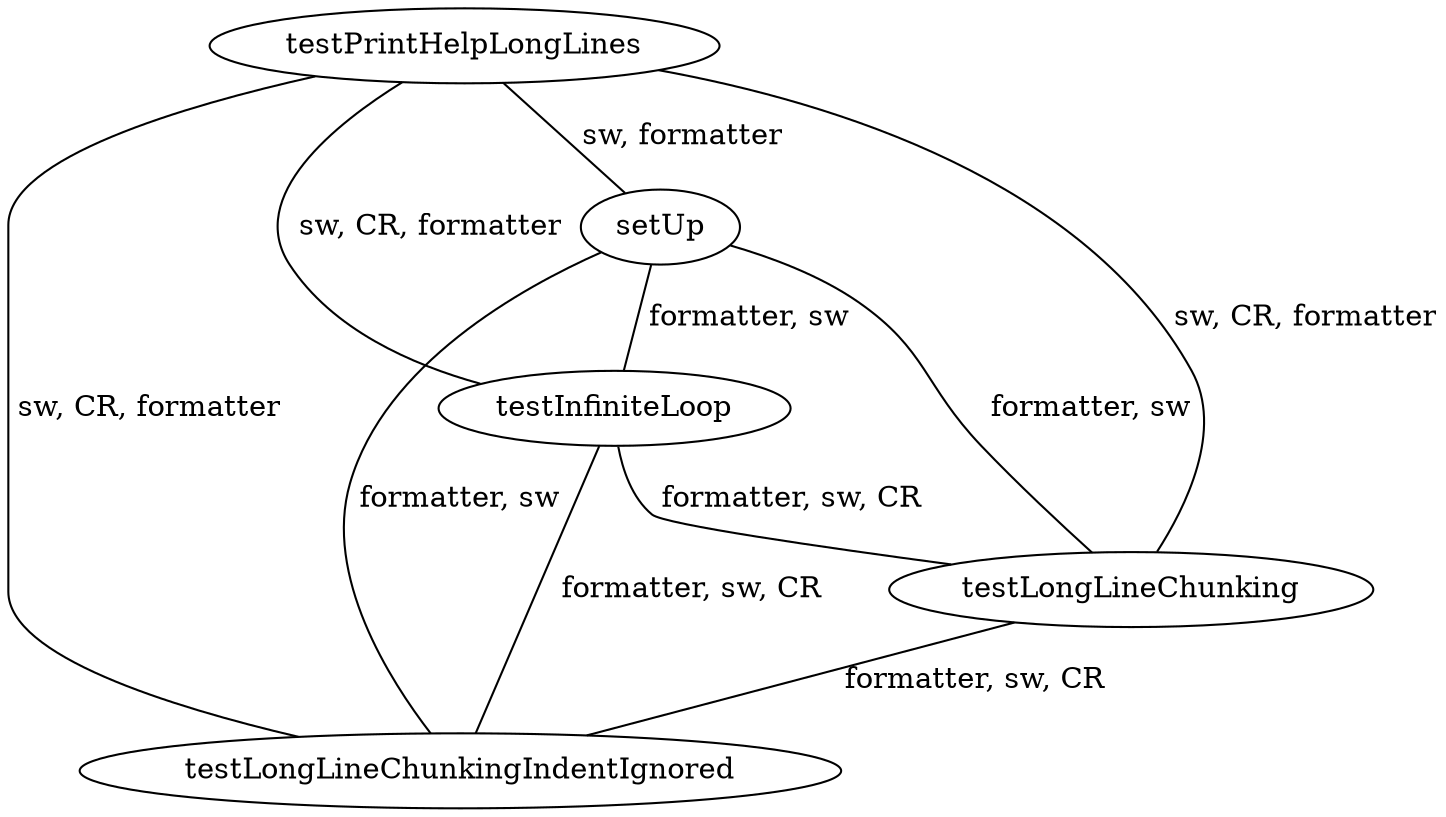 digraph G {
testPrintHelpLongLines;
setUp;
testInfiniteLoop;
testLongLineChunking;
testLongLineChunkingIndentIgnored;
testPrintHelpLongLines -> setUp [label=" sw, formatter", dir=none];
testPrintHelpLongLines -> testInfiniteLoop [label=" sw, CR, formatter", dir=none];
testPrintHelpLongLines -> testLongLineChunking [label=" sw, CR, formatter", dir=none];
testPrintHelpLongLines -> testLongLineChunkingIndentIgnored [label=" sw, CR, formatter", dir=none];
setUp -> testInfiniteLoop [label=" formatter, sw", dir=none];
setUp -> testLongLineChunking [label=" formatter, sw", dir=none];
setUp -> testLongLineChunkingIndentIgnored [label=" formatter, sw", dir=none];
testInfiniteLoop -> testLongLineChunking [label=" formatter, sw, CR", dir=none];
testInfiniteLoop -> testLongLineChunkingIndentIgnored [label=" formatter, sw, CR", dir=none];
testLongLineChunking -> testLongLineChunkingIndentIgnored [label=" formatter, sw, CR", dir=none];
}